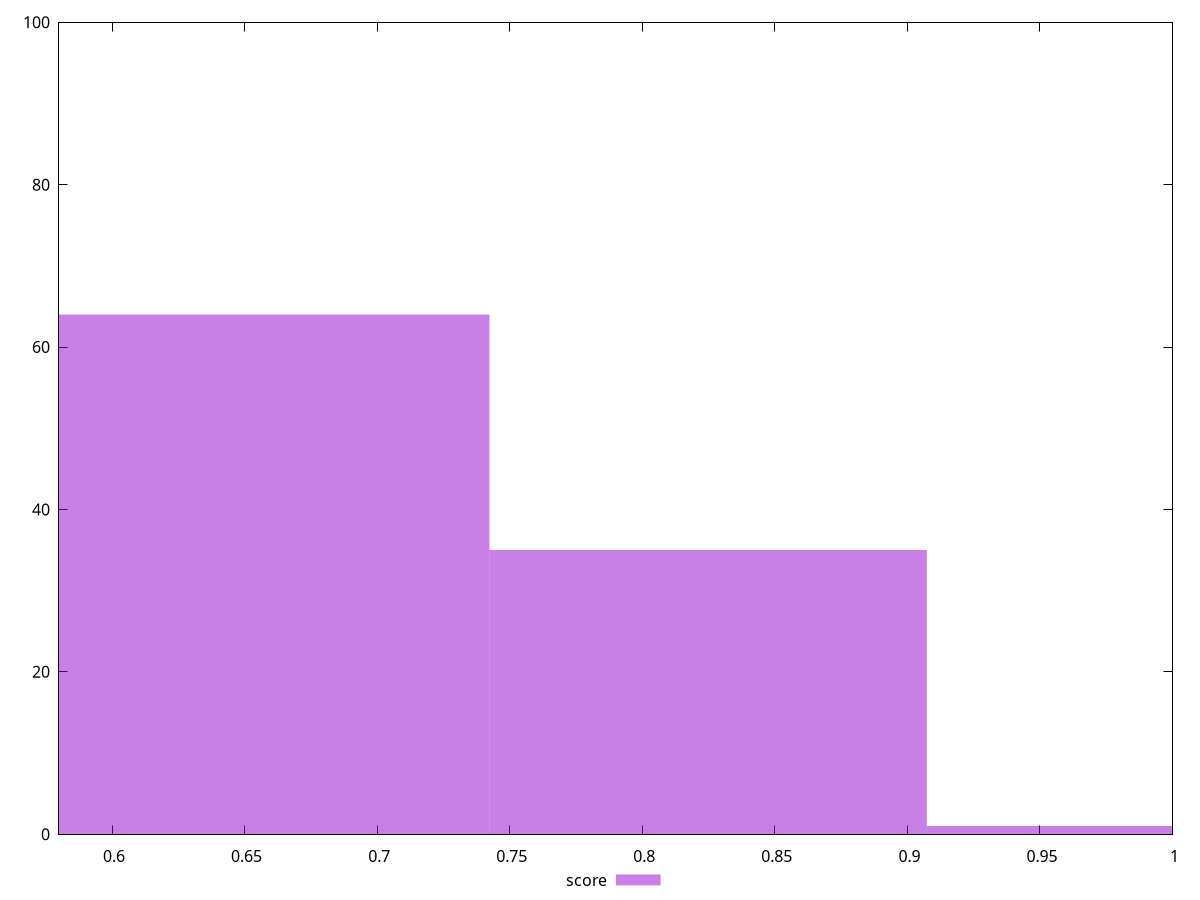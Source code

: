 reset

$score <<EOF
0.6598743542911715 64
0.8248429428639643 35
0.9898115314367573 1
EOF

set key outside below
set boxwidth 0.16496858857279287
set xrange [0.58:1]
set yrange [0:100]
set trange [0:100]
set style fill transparent solid 0.5 noborder
set terminal svg size 640, 490 enhanced background rgb 'white'
set output "report_00013_2021-02-09T12-04-24.940Z/uses-webp-images/samples/pages+cached/score/histogram.svg"

plot $score title "score" with boxes

reset
